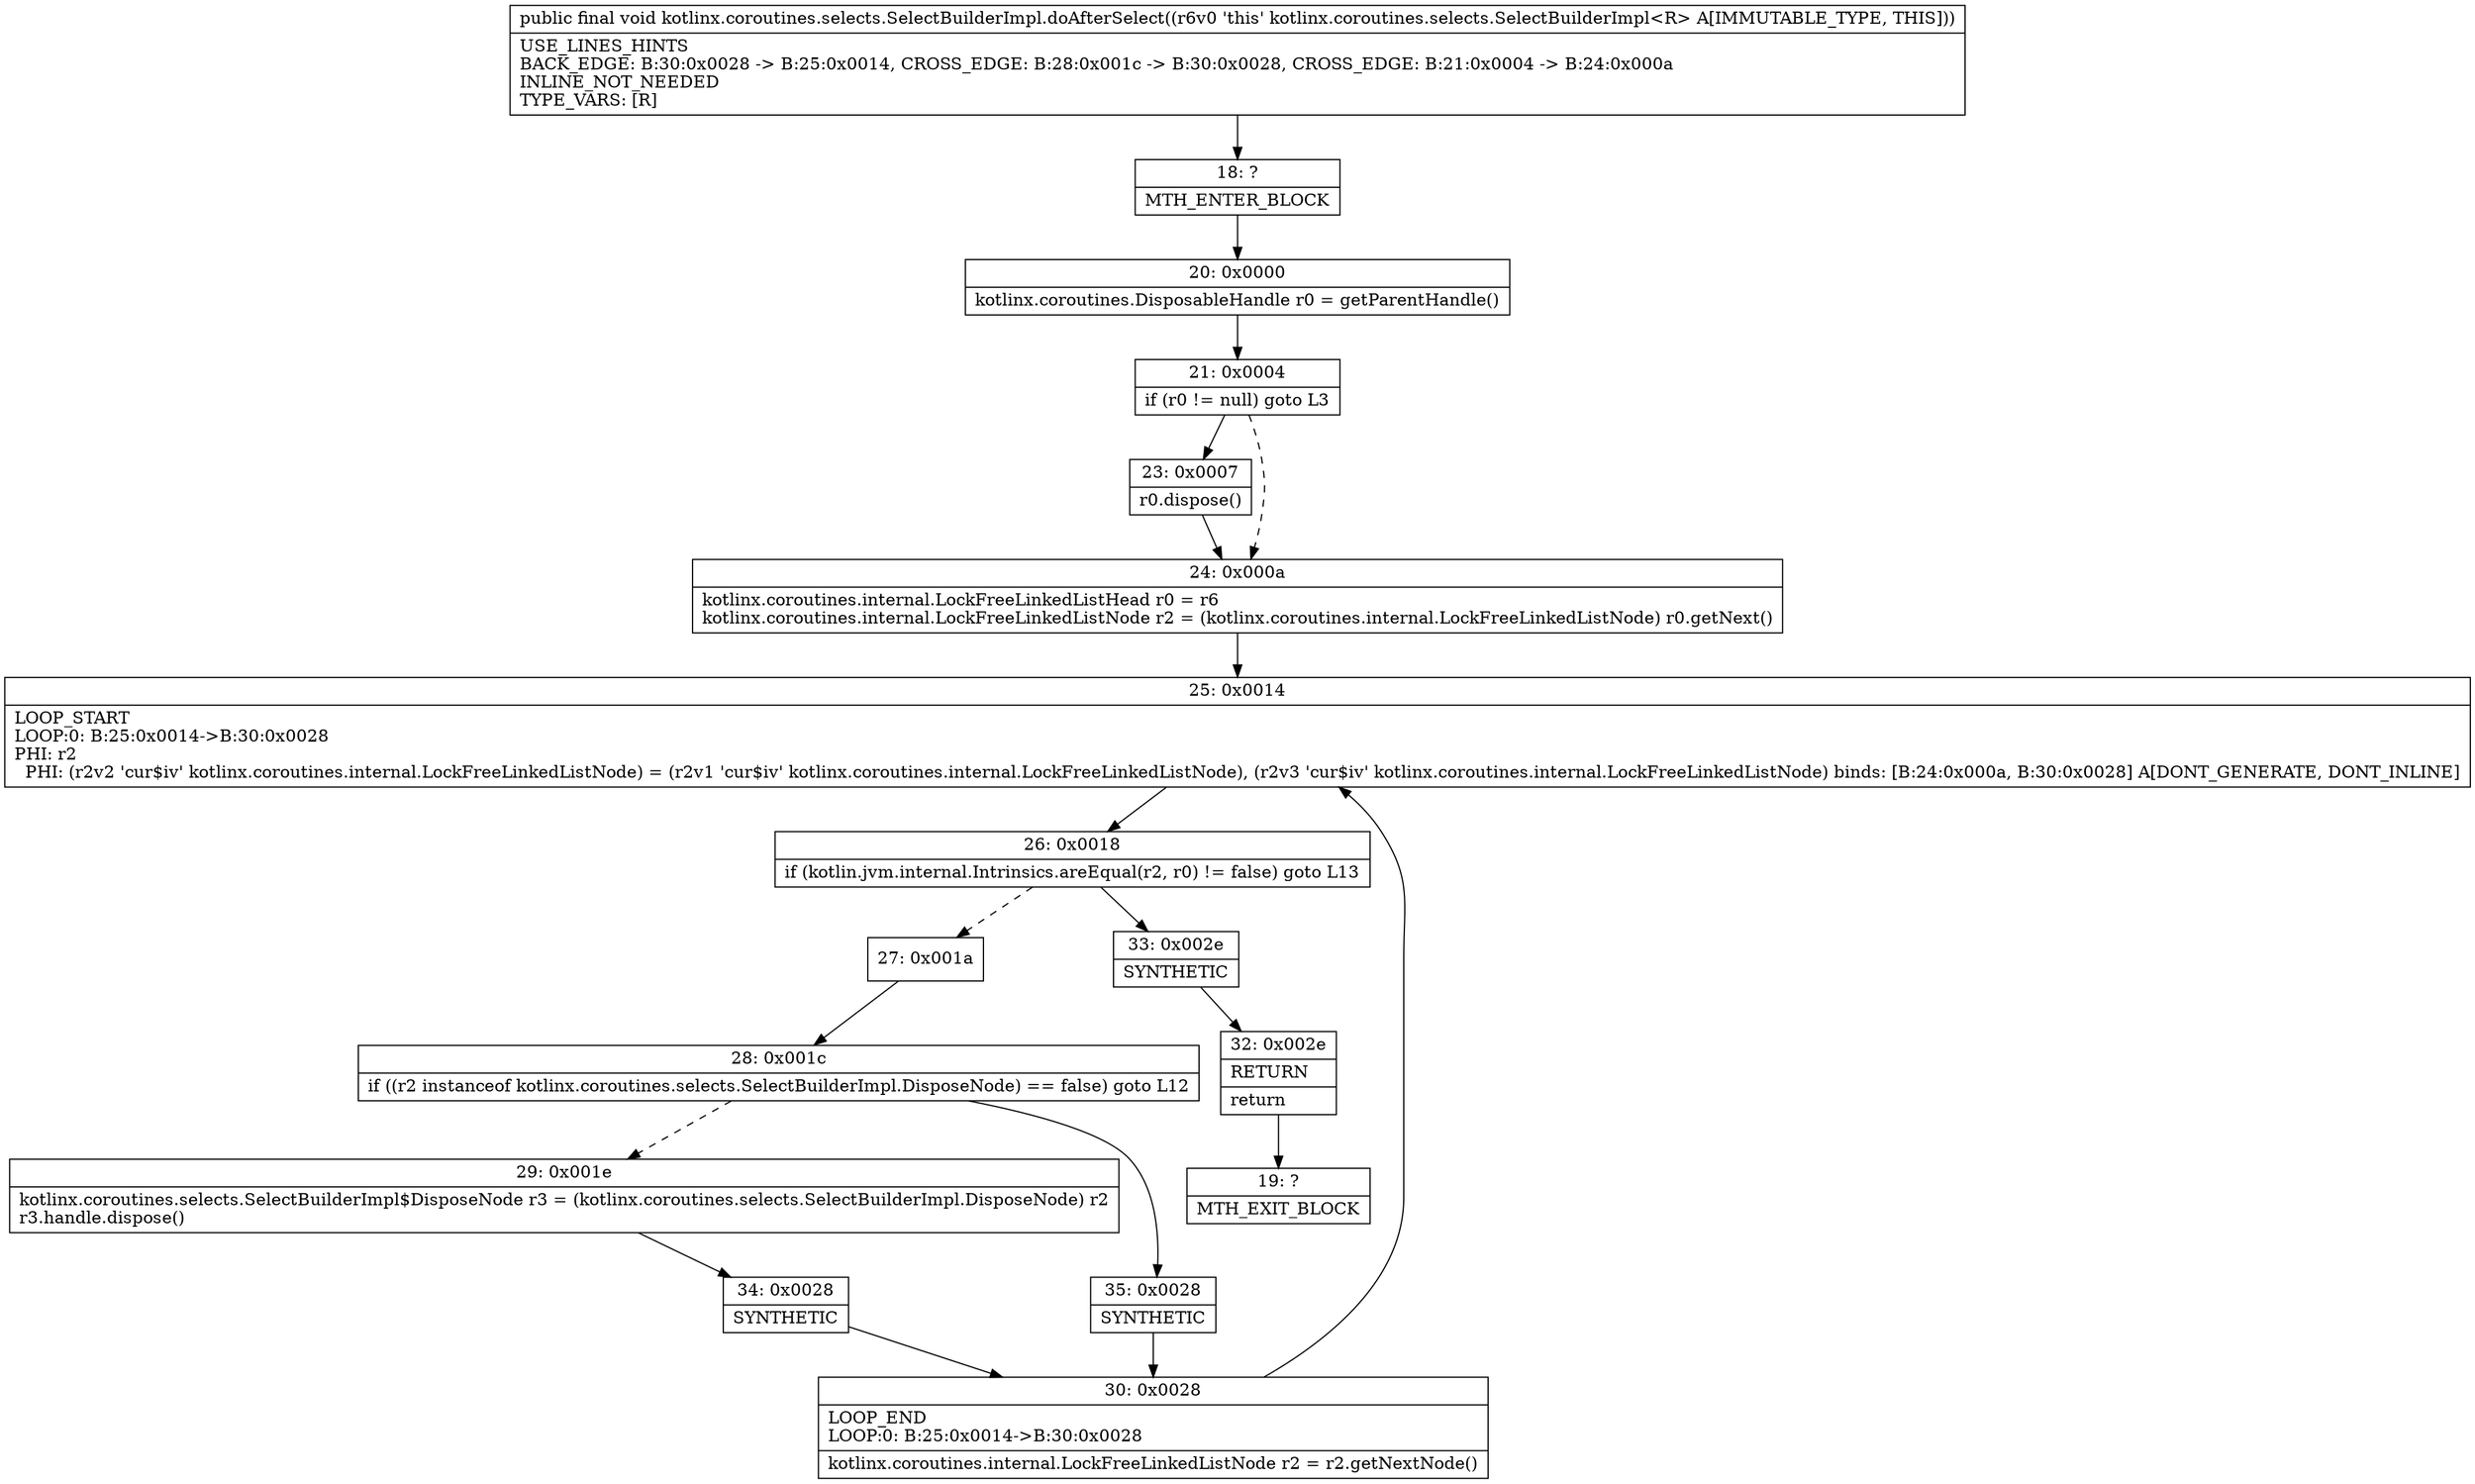 digraph "CFG forkotlinx.coroutines.selects.SelectBuilderImpl.doAfterSelect()V" {
Node_18 [shape=record,label="{18\:\ ?|MTH_ENTER_BLOCK\l}"];
Node_20 [shape=record,label="{20\:\ 0x0000|kotlinx.coroutines.DisposableHandle r0 = getParentHandle()\l}"];
Node_21 [shape=record,label="{21\:\ 0x0004|if (r0 != null) goto L3\l}"];
Node_23 [shape=record,label="{23\:\ 0x0007|r0.dispose()\l}"];
Node_24 [shape=record,label="{24\:\ 0x000a|kotlinx.coroutines.internal.LockFreeLinkedListHead r0 = r6\lkotlinx.coroutines.internal.LockFreeLinkedListNode r2 = (kotlinx.coroutines.internal.LockFreeLinkedListNode) r0.getNext()\l}"];
Node_25 [shape=record,label="{25\:\ 0x0014|LOOP_START\lLOOP:0: B:25:0x0014\-\>B:30:0x0028\lPHI: r2 \l  PHI: (r2v2 'cur$iv' kotlinx.coroutines.internal.LockFreeLinkedListNode) = (r2v1 'cur$iv' kotlinx.coroutines.internal.LockFreeLinkedListNode), (r2v3 'cur$iv' kotlinx.coroutines.internal.LockFreeLinkedListNode) binds: [B:24:0x000a, B:30:0x0028] A[DONT_GENERATE, DONT_INLINE]\l}"];
Node_26 [shape=record,label="{26\:\ 0x0018|if (kotlin.jvm.internal.Intrinsics.areEqual(r2, r0) != false) goto L13\l}"];
Node_27 [shape=record,label="{27\:\ 0x001a}"];
Node_28 [shape=record,label="{28\:\ 0x001c|if ((r2 instanceof kotlinx.coroutines.selects.SelectBuilderImpl.DisposeNode) == false) goto L12\l}"];
Node_29 [shape=record,label="{29\:\ 0x001e|kotlinx.coroutines.selects.SelectBuilderImpl$DisposeNode r3 = (kotlinx.coroutines.selects.SelectBuilderImpl.DisposeNode) r2\lr3.handle.dispose()\l}"];
Node_34 [shape=record,label="{34\:\ 0x0028|SYNTHETIC\l}"];
Node_30 [shape=record,label="{30\:\ 0x0028|LOOP_END\lLOOP:0: B:25:0x0014\-\>B:30:0x0028\l|kotlinx.coroutines.internal.LockFreeLinkedListNode r2 = r2.getNextNode()\l}"];
Node_35 [shape=record,label="{35\:\ 0x0028|SYNTHETIC\l}"];
Node_33 [shape=record,label="{33\:\ 0x002e|SYNTHETIC\l}"];
Node_32 [shape=record,label="{32\:\ 0x002e|RETURN\l|return\l}"];
Node_19 [shape=record,label="{19\:\ ?|MTH_EXIT_BLOCK\l}"];
MethodNode[shape=record,label="{public final void kotlinx.coroutines.selects.SelectBuilderImpl.doAfterSelect((r6v0 'this' kotlinx.coroutines.selects.SelectBuilderImpl\<R\> A[IMMUTABLE_TYPE, THIS]))  | USE_LINES_HINTS\lBACK_EDGE: B:30:0x0028 \-\> B:25:0x0014, CROSS_EDGE: B:28:0x001c \-\> B:30:0x0028, CROSS_EDGE: B:21:0x0004 \-\> B:24:0x000a\lINLINE_NOT_NEEDED\lTYPE_VARS: [R]\l}"];
MethodNode -> Node_18;Node_18 -> Node_20;
Node_20 -> Node_21;
Node_21 -> Node_23;
Node_21 -> Node_24[style=dashed];
Node_23 -> Node_24;
Node_24 -> Node_25;
Node_25 -> Node_26;
Node_26 -> Node_27[style=dashed];
Node_26 -> Node_33;
Node_27 -> Node_28;
Node_28 -> Node_29[style=dashed];
Node_28 -> Node_35;
Node_29 -> Node_34;
Node_34 -> Node_30;
Node_30 -> Node_25;
Node_35 -> Node_30;
Node_33 -> Node_32;
Node_32 -> Node_19;
}

